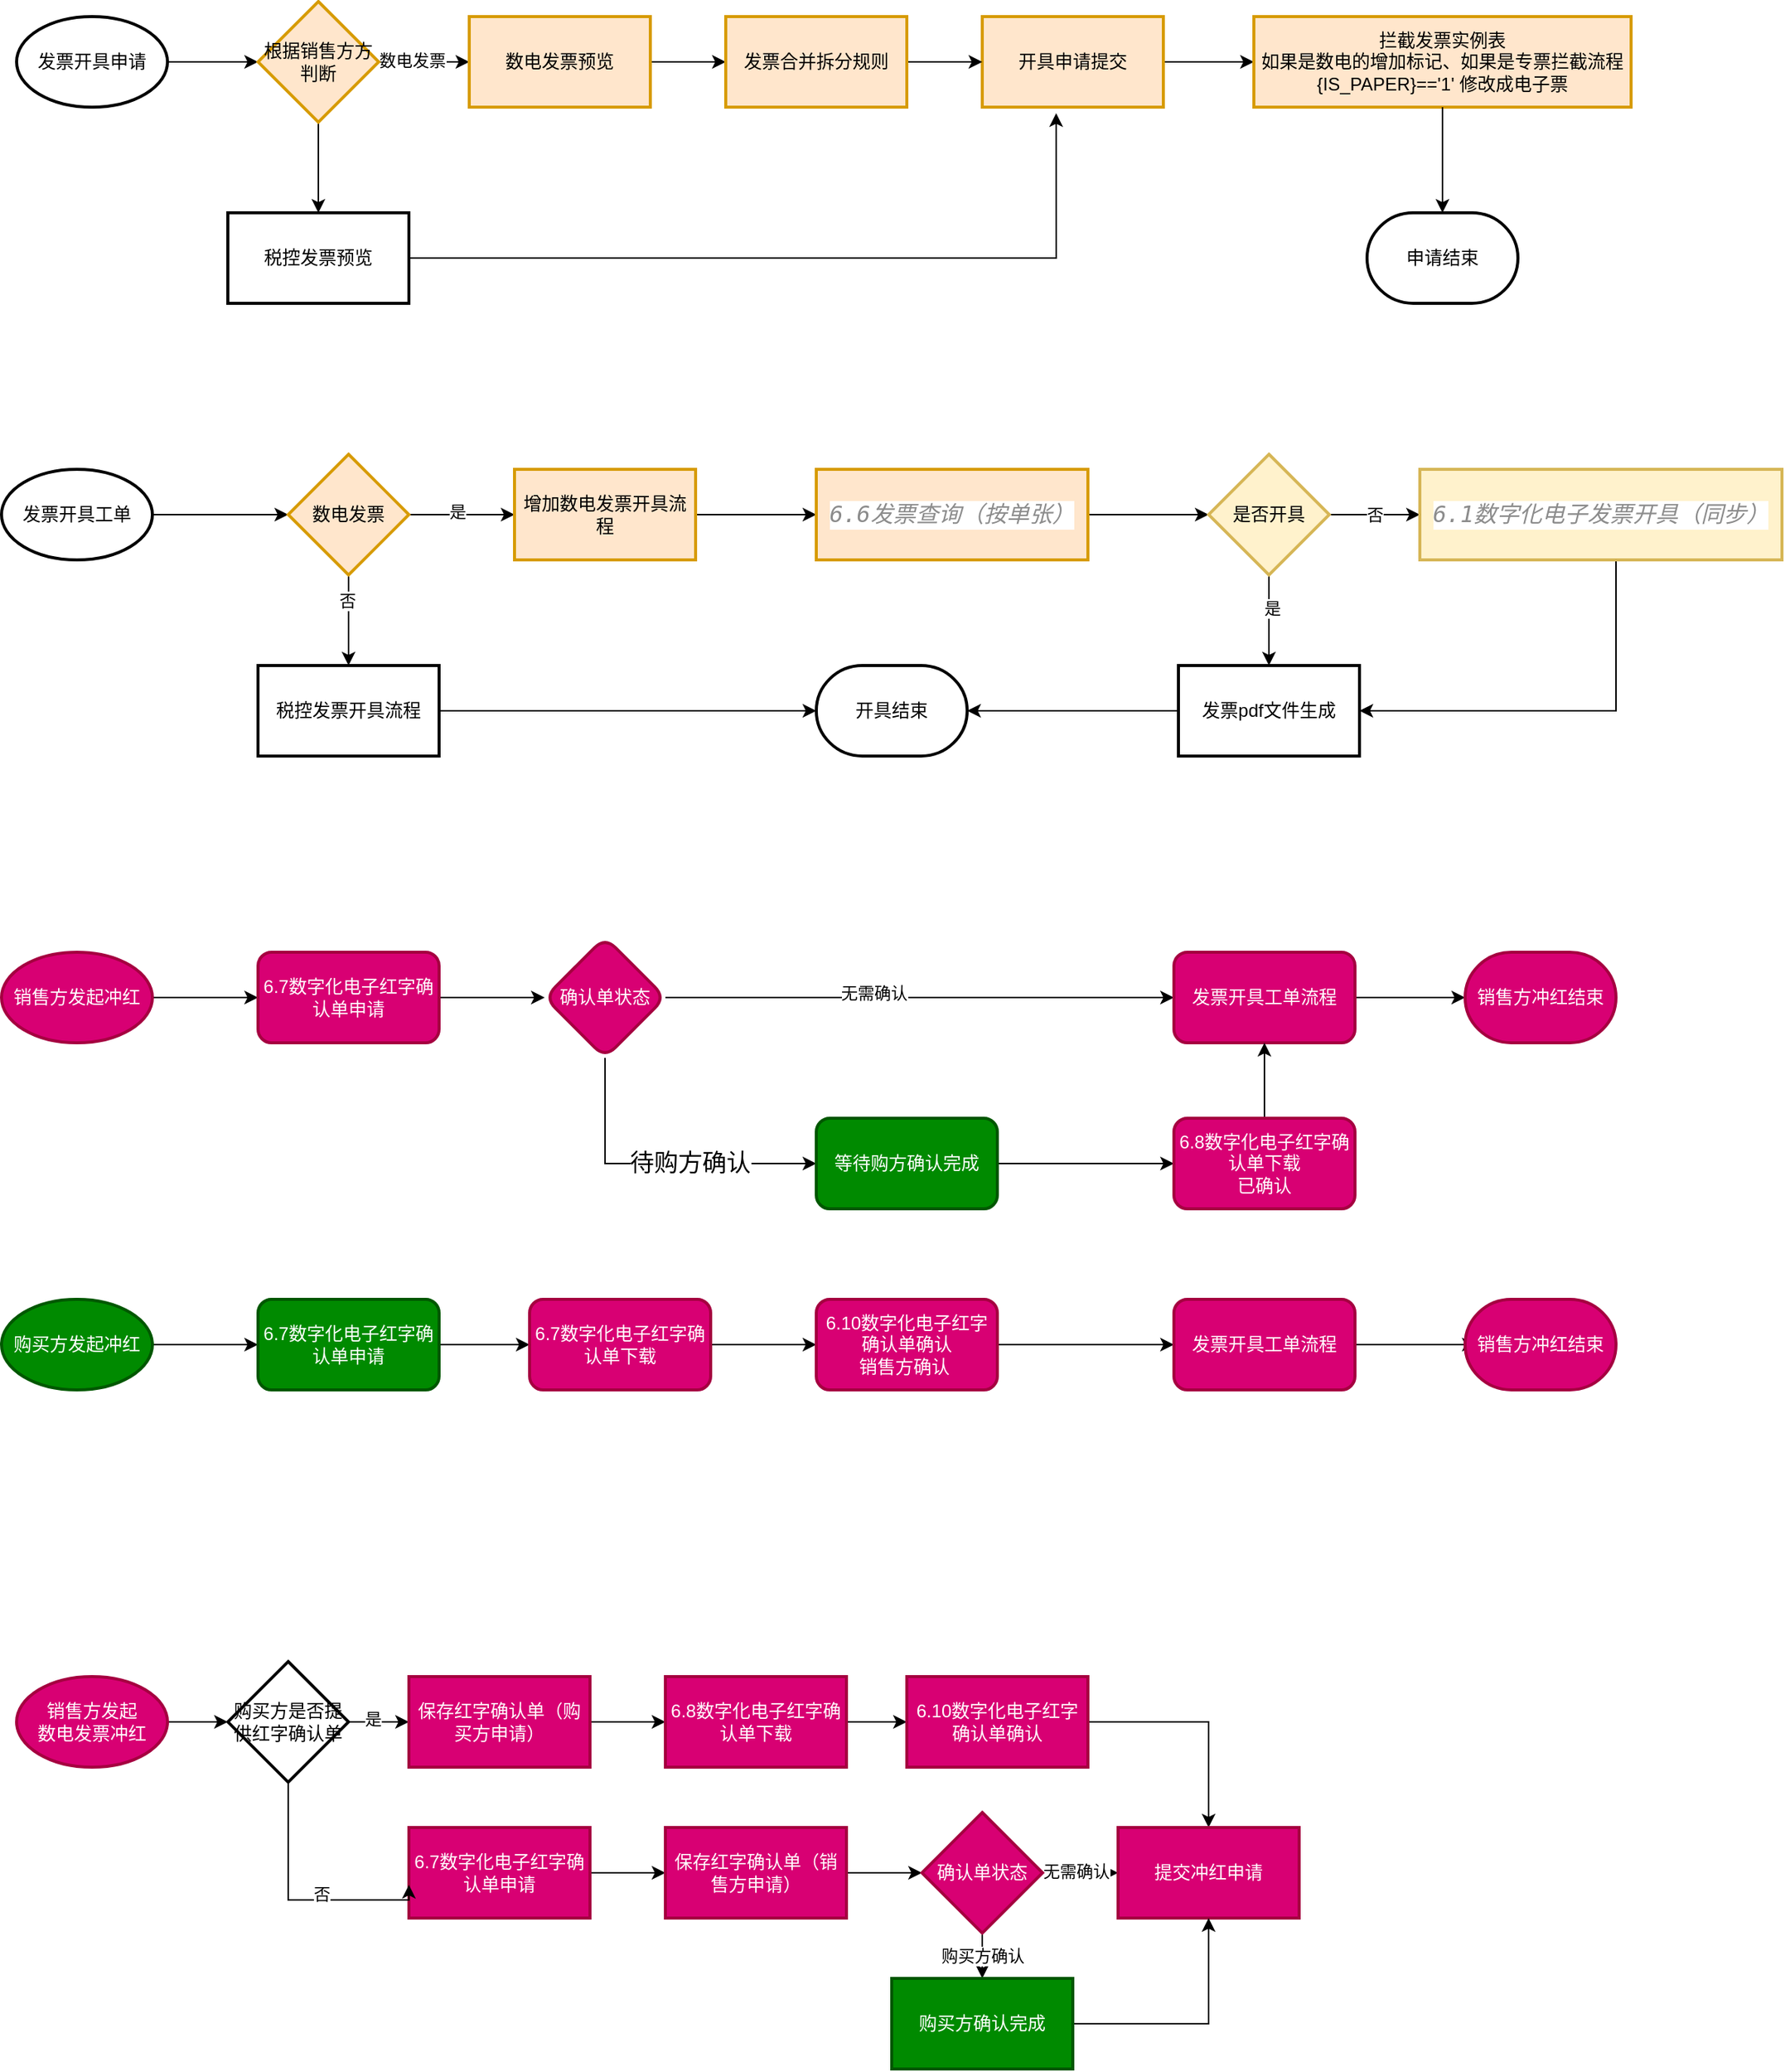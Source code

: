 <mxfile version="24.7.14">
  <diagram name="第 1 页" id="3UAAMPOmaUktBNUP9fB0">
    <mxGraphModel dx="1026" dy="605" grid="1" gridSize="10" guides="1" tooltips="1" connect="1" arrows="1" fold="1" page="1" pageScale="1" pageWidth="827" pageHeight="1169" math="0" shadow="0">
      <root>
        <mxCell id="0" />
        <mxCell id="1" parent="0" />
        <mxCell id="-Jz-nbpqpT1DS3PpgJbj-9" value="" style="edgeStyle=orthogonalEdgeStyle;rounded=0;orthogonalLoop=1;jettySize=auto;html=1;" parent="1" source="-Jz-nbpqpT1DS3PpgJbj-1" target="-Jz-nbpqpT1DS3PpgJbj-8" edge="1">
          <mxGeometry relative="1" as="geometry" />
        </mxCell>
        <mxCell id="-Jz-nbpqpT1DS3PpgJbj-1" value="发票开具申请" style="strokeWidth=2;html=1;shape=mxgraph.flowchart.start_1;whiteSpace=wrap;" parent="1" vertex="1">
          <mxGeometry x="60" y="200" width="100" height="60" as="geometry" />
        </mxCell>
        <mxCell id="-Jz-nbpqpT1DS3PpgJbj-11" value="" style="edgeStyle=orthogonalEdgeStyle;rounded=0;orthogonalLoop=1;jettySize=auto;html=1;" parent="1" source="-Jz-nbpqpT1DS3PpgJbj-8" target="-Jz-nbpqpT1DS3PpgJbj-10" edge="1">
          <mxGeometry relative="1" as="geometry" />
        </mxCell>
        <mxCell id="-Jz-nbpqpT1DS3PpgJbj-12" value="数电发票" style="edgeLabel;html=1;align=center;verticalAlign=middle;resizable=0;points=[];" parent="-Jz-nbpqpT1DS3PpgJbj-11" vertex="1" connectable="0">
          <mxGeometry x="-0.267" y="1" relative="1" as="geometry">
            <mxPoint as="offset" />
          </mxGeometry>
        </mxCell>
        <mxCell id="-Jz-nbpqpT1DS3PpgJbj-14" value="" style="edgeStyle=orthogonalEdgeStyle;rounded=0;orthogonalLoop=1;jettySize=auto;html=1;" parent="1" source="-Jz-nbpqpT1DS3PpgJbj-8" target="-Jz-nbpqpT1DS3PpgJbj-13" edge="1">
          <mxGeometry relative="1" as="geometry" />
        </mxCell>
        <mxCell id="-Jz-nbpqpT1DS3PpgJbj-8" value="根据销售方方判断" style="rhombus;whiteSpace=wrap;html=1;strokeWidth=2;fillColor=#ffe6cc;strokeColor=#d79b00;" parent="1" vertex="1">
          <mxGeometry x="220" y="190" width="80" height="80" as="geometry" />
        </mxCell>
        <mxCell id="-Jz-nbpqpT1DS3PpgJbj-57" value="" style="edgeStyle=orthogonalEdgeStyle;rounded=0;orthogonalLoop=1;jettySize=auto;html=1;" parent="1" source="-Jz-nbpqpT1DS3PpgJbj-10" target="-Jz-nbpqpT1DS3PpgJbj-56" edge="1">
          <mxGeometry relative="1" as="geometry" />
        </mxCell>
        <mxCell id="-Jz-nbpqpT1DS3PpgJbj-10" value="数电发票预览" style="whiteSpace=wrap;html=1;strokeWidth=2;fillColor=#ffe6cc;strokeColor=#d79b00;" parent="1" vertex="1">
          <mxGeometry x="360" y="200" width="120" height="60" as="geometry" />
        </mxCell>
        <mxCell id="-Jz-nbpqpT1DS3PpgJbj-13" value="税控发票预览" style="whiteSpace=wrap;html=1;strokeWidth=2;" parent="1" vertex="1">
          <mxGeometry x="200" y="330" width="120" height="60" as="geometry" />
        </mxCell>
        <mxCell id="-Jz-nbpqpT1DS3PpgJbj-18" value="" style="edgeStyle=orthogonalEdgeStyle;rounded=0;orthogonalLoop=1;jettySize=auto;html=1;" parent="1" source="-Jz-nbpqpT1DS3PpgJbj-15" target="-Jz-nbpqpT1DS3PpgJbj-17" edge="1">
          <mxGeometry relative="1" as="geometry" />
        </mxCell>
        <mxCell id="-Jz-nbpqpT1DS3PpgJbj-15" value="开具申请提交" style="whiteSpace=wrap;html=1;strokeWidth=2;fillColor=#ffe6cc;strokeColor=#d79b00;" parent="1" vertex="1">
          <mxGeometry x="700" y="200" width="120" height="60" as="geometry" />
        </mxCell>
        <mxCell id="-Jz-nbpqpT1DS3PpgJbj-17" value="拦截发票实例表&lt;div&gt;如果是数电的增加标记、如果是专票拦截流程{IS_PAPER}==&#39;1&#39; 修改成电子票&lt;/div&gt;" style="whiteSpace=wrap;html=1;strokeWidth=2;fillColor=#ffe6cc;strokeColor=#d79b00;" parent="1" vertex="1">
          <mxGeometry x="880" y="200" width="250" height="60" as="geometry" />
        </mxCell>
        <mxCell id="-Jz-nbpqpT1DS3PpgJbj-21" style="edgeStyle=orthogonalEdgeStyle;rounded=0;orthogonalLoop=1;jettySize=auto;html=1;entryX=0.408;entryY=1.067;entryDx=0;entryDy=0;entryPerimeter=0;" parent="1" source="-Jz-nbpqpT1DS3PpgJbj-13" target="-Jz-nbpqpT1DS3PpgJbj-15" edge="1">
          <mxGeometry relative="1" as="geometry" />
        </mxCell>
        <mxCell id="-Jz-nbpqpT1DS3PpgJbj-22" value="申请结束" style="strokeWidth=2;html=1;shape=mxgraph.flowchart.terminator;whiteSpace=wrap;" parent="1" vertex="1">
          <mxGeometry x="955" y="330" width="100" height="60" as="geometry" />
        </mxCell>
        <mxCell id="-Jz-nbpqpT1DS3PpgJbj-23" style="edgeStyle=orthogonalEdgeStyle;rounded=0;orthogonalLoop=1;jettySize=auto;html=1;entryX=0.5;entryY=0;entryDx=0;entryDy=0;entryPerimeter=0;" parent="1" source="-Jz-nbpqpT1DS3PpgJbj-17" target="-Jz-nbpqpT1DS3PpgJbj-22" edge="1">
          <mxGeometry relative="1" as="geometry" />
        </mxCell>
        <mxCell id="-Jz-nbpqpT1DS3PpgJbj-28" value="" style="edgeStyle=orthogonalEdgeStyle;rounded=0;orthogonalLoop=1;jettySize=auto;html=1;" parent="1" source="-Jz-nbpqpT1DS3PpgJbj-24" target="-Jz-nbpqpT1DS3PpgJbj-27" edge="1">
          <mxGeometry relative="1" as="geometry" />
        </mxCell>
        <mxCell id="-Jz-nbpqpT1DS3PpgJbj-24" value="发票开具工单" style="strokeWidth=2;html=1;shape=mxgraph.flowchart.start_1;whiteSpace=wrap;" parent="1" vertex="1">
          <mxGeometry x="50" y="500" width="100" height="60" as="geometry" />
        </mxCell>
        <mxCell id="-Jz-nbpqpT1DS3PpgJbj-30" value="" style="edgeStyle=orthogonalEdgeStyle;rounded=0;orthogonalLoop=1;jettySize=auto;html=1;" parent="1" source="-Jz-nbpqpT1DS3PpgJbj-27" target="-Jz-nbpqpT1DS3PpgJbj-29" edge="1">
          <mxGeometry relative="1" as="geometry" />
        </mxCell>
        <mxCell id="-Jz-nbpqpT1DS3PpgJbj-34" value="是" style="edgeLabel;html=1;align=center;verticalAlign=middle;resizable=0;points=[];" parent="-Jz-nbpqpT1DS3PpgJbj-30" vertex="1" connectable="0">
          <mxGeometry x="-0.086" y="2" relative="1" as="geometry">
            <mxPoint as="offset" />
          </mxGeometry>
        </mxCell>
        <mxCell id="-Jz-nbpqpT1DS3PpgJbj-33" value="" style="edgeStyle=orthogonalEdgeStyle;rounded=0;orthogonalLoop=1;jettySize=auto;html=1;" parent="1" source="-Jz-nbpqpT1DS3PpgJbj-27" target="-Jz-nbpqpT1DS3PpgJbj-32" edge="1">
          <mxGeometry relative="1" as="geometry" />
        </mxCell>
        <mxCell id="-Jz-nbpqpT1DS3PpgJbj-35" value="否" style="edgeLabel;html=1;align=center;verticalAlign=middle;resizable=0;points=[];" parent="-Jz-nbpqpT1DS3PpgJbj-33" vertex="1" connectable="0">
          <mxGeometry x="-0.45" y="-1" relative="1" as="geometry">
            <mxPoint as="offset" />
          </mxGeometry>
        </mxCell>
        <mxCell id="-Jz-nbpqpT1DS3PpgJbj-27" value="数电发票" style="rhombus;whiteSpace=wrap;html=1;strokeWidth=2;fillColor=#ffe6cc;strokeColor=#d79b00;" parent="1" vertex="1">
          <mxGeometry x="240" y="490" width="80" height="80" as="geometry" />
        </mxCell>
        <mxCell id="-Jz-nbpqpT1DS3PpgJbj-37" value="" style="edgeStyle=orthogonalEdgeStyle;rounded=0;orthogonalLoop=1;jettySize=auto;html=1;" parent="1" source="-Jz-nbpqpT1DS3PpgJbj-29" target="-Jz-nbpqpT1DS3PpgJbj-36" edge="1">
          <mxGeometry relative="1" as="geometry" />
        </mxCell>
        <mxCell id="-Jz-nbpqpT1DS3PpgJbj-29" value="增加数电发票开具流程" style="whiteSpace=wrap;html=1;strokeWidth=2;fillColor=#ffe6cc;strokeColor=#d79b00;" parent="1" vertex="1">
          <mxGeometry x="390" y="500" width="120" height="60" as="geometry" />
        </mxCell>
        <mxCell id="-Jz-nbpqpT1DS3PpgJbj-32" value="税控发票开具流程" style="whiteSpace=wrap;html=1;strokeWidth=2;" parent="1" vertex="1">
          <mxGeometry x="220" y="630" width="120" height="60" as="geometry" />
        </mxCell>
        <mxCell id="-Jz-nbpqpT1DS3PpgJbj-41" value="" style="edgeStyle=orthogonalEdgeStyle;rounded=0;orthogonalLoop=1;jettySize=auto;html=1;" parent="1" source="-Jz-nbpqpT1DS3PpgJbj-36" target="-Jz-nbpqpT1DS3PpgJbj-40" edge="1">
          <mxGeometry relative="1" as="geometry" />
        </mxCell>
        <mxCell id="-Jz-nbpqpT1DS3PpgJbj-36" value="&lt;div style=&quot;background-color:#ffffff;color:#080808&quot;&gt;&lt;pre style=&quot;font-family:&#39;JetBrains Mono&#39;,monospace;font-size:11.3pt;&quot;&gt;&lt;span style=&quot;color:#8c8c8c;font-style:italic;&quot;&gt;6.6&lt;/span&gt;&lt;span style=&quot;color:#8c8c8c;font-style:italic;font-family:&#39;Menlo-Regular&#39;,monospace;&quot;&gt;发票查询（按单张）&lt;/span&gt;&lt;/pre&gt;&lt;/div&gt;" style="whiteSpace=wrap;html=1;strokeWidth=2;fillColor=#ffe6cc;strokeColor=#d79b00;" parent="1" vertex="1">
          <mxGeometry x="590" y="500" width="180" height="60" as="geometry" />
        </mxCell>
        <mxCell id="-Jz-nbpqpT1DS3PpgJbj-43" value="" style="edgeStyle=orthogonalEdgeStyle;rounded=0;orthogonalLoop=1;jettySize=auto;html=1;" parent="1" source="-Jz-nbpqpT1DS3PpgJbj-40" target="-Jz-nbpqpT1DS3PpgJbj-42" edge="1">
          <mxGeometry relative="1" as="geometry" />
        </mxCell>
        <mxCell id="-Jz-nbpqpT1DS3PpgJbj-44" value="否" style="edgeLabel;html=1;align=center;verticalAlign=middle;resizable=0;points=[];" parent="-Jz-nbpqpT1DS3PpgJbj-43" vertex="1" connectable="0">
          <mxGeometry relative="1" as="geometry">
            <mxPoint as="offset" />
          </mxGeometry>
        </mxCell>
        <mxCell id="-Jz-nbpqpT1DS3PpgJbj-50" value="" style="edgeStyle=orthogonalEdgeStyle;rounded=0;orthogonalLoop=1;jettySize=auto;html=1;" parent="1" source="-Jz-nbpqpT1DS3PpgJbj-40" target="-Jz-nbpqpT1DS3PpgJbj-48" edge="1">
          <mxGeometry relative="1" as="geometry" />
        </mxCell>
        <mxCell id="SmkMkKPDx234Q4cf2KP6-1" value="是" style="edgeLabel;html=1;align=center;verticalAlign=middle;resizable=0;points=[];" parent="-Jz-nbpqpT1DS3PpgJbj-50" vertex="1" connectable="0">
          <mxGeometry x="-0.267" y="2" relative="1" as="geometry">
            <mxPoint as="offset" />
          </mxGeometry>
        </mxCell>
        <mxCell id="-Jz-nbpqpT1DS3PpgJbj-40" value="是否开具" style="rhombus;whiteSpace=wrap;html=1;strokeWidth=2;fillColor=#fff2cc;strokeColor=#d6b656;" parent="1" vertex="1">
          <mxGeometry x="850" y="490" width="80" height="80" as="geometry" />
        </mxCell>
        <mxCell id="-Jz-nbpqpT1DS3PpgJbj-51" style="edgeStyle=orthogonalEdgeStyle;rounded=0;orthogonalLoop=1;jettySize=auto;html=1;entryX=1;entryY=0.5;entryDx=0;entryDy=0;" parent="1" source="-Jz-nbpqpT1DS3PpgJbj-42" target="-Jz-nbpqpT1DS3PpgJbj-48" edge="1">
          <mxGeometry relative="1" as="geometry">
            <Array as="points">
              <mxPoint x="1120" y="660" />
            </Array>
          </mxGeometry>
        </mxCell>
        <mxCell id="-Jz-nbpqpT1DS3PpgJbj-42" value="&lt;div style=&quot;background-color:#ffffff;color:#080808&quot;&gt;&lt;pre style=&quot;font-family:&#39;JetBrains Mono&#39;,monospace;font-size:11.3pt;&quot;&gt;&lt;span style=&quot;color:#8c8c8c;font-style:italic;&quot;&gt;6.1&lt;/span&gt;&lt;span style=&quot;color:#8c8c8c;font-style:italic;font-family:&#39;Menlo-Regular&#39;,monospace;&quot;&gt;数字化电子发票开具（同步）&lt;/span&gt;&lt;/pre&gt;&lt;/div&gt;" style="whiteSpace=wrap;html=1;strokeWidth=2;fillColor=#fff2cc;strokeColor=#d6b656;" parent="1" vertex="1">
          <mxGeometry x="990" y="500" width="240" height="60" as="geometry" />
        </mxCell>
        <mxCell id="-Jz-nbpqpT1DS3PpgJbj-53" value="" style="edgeStyle=orthogonalEdgeStyle;rounded=0;orthogonalLoop=1;jettySize=auto;html=1;" parent="1" source="-Jz-nbpqpT1DS3PpgJbj-48" target="-Jz-nbpqpT1DS3PpgJbj-52" edge="1">
          <mxGeometry relative="1" as="geometry" />
        </mxCell>
        <mxCell id="-Jz-nbpqpT1DS3PpgJbj-48" value="发票pdf文件生成" style="whiteSpace=wrap;html=1;strokeWidth=2;" parent="1" vertex="1">
          <mxGeometry x="830" y="630" width="120" height="60" as="geometry" />
        </mxCell>
        <mxCell id="-Jz-nbpqpT1DS3PpgJbj-52" value="开具结束" style="strokeWidth=2;html=1;shape=mxgraph.flowchart.terminator;whiteSpace=wrap;" parent="1" vertex="1">
          <mxGeometry x="590" y="630" width="100" height="60" as="geometry" />
        </mxCell>
        <mxCell id="-Jz-nbpqpT1DS3PpgJbj-54" style="edgeStyle=orthogonalEdgeStyle;rounded=0;orthogonalLoop=1;jettySize=auto;html=1;entryX=0;entryY=0.5;entryDx=0;entryDy=0;entryPerimeter=0;" parent="1" source="-Jz-nbpqpT1DS3PpgJbj-32" target="-Jz-nbpqpT1DS3PpgJbj-52" edge="1">
          <mxGeometry relative="1" as="geometry" />
        </mxCell>
        <mxCell id="-Jz-nbpqpT1DS3PpgJbj-58" value="" style="edgeStyle=orthogonalEdgeStyle;rounded=0;orthogonalLoop=1;jettySize=auto;html=1;" parent="1" source="-Jz-nbpqpT1DS3PpgJbj-56" target="-Jz-nbpqpT1DS3PpgJbj-15" edge="1">
          <mxGeometry relative="1" as="geometry" />
        </mxCell>
        <mxCell id="-Jz-nbpqpT1DS3PpgJbj-56" value="发票合并拆分规则" style="whiteSpace=wrap;html=1;fillColor=#ffe6cc;strokeColor=#d79b00;strokeWidth=2;" parent="1" vertex="1">
          <mxGeometry x="530" y="200" width="120" height="60" as="geometry" />
        </mxCell>
        <mxCell id="nVx7t4qCiavf7SBLXbq6-3" value="" style="edgeStyle=orthogonalEdgeStyle;rounded=0;orthogonalLoop=1;jettySize=auto;html=1;" edge="1" parent="1" source="nVx7t4qCiavf7SBLXbq6-1" target="nVx7t4qCiavf7SBLXbq6-2">
          <mxGeometry relative="1" as="geometry" />
        </mxCell>
        <mxCell id="nVx7t4qCiavf7SBLXbq6-1" value="销售方发起冲红" style="strokeWidth=2;html=1;shape=mxgraph.flowchart.start_1;whiteSpace=wrap;fillColor=#d80073;fontColor=#ffffff;strokeColor=#A50040;" vertex="1" parent="1">
          <mxGeometry x="50" y="820" width="100" height="60" as="geometry" />
        </mxCell>
        <mxCell id="nVx7t4qCiavf7SBLXbq6-5" value="" style="edgeStyle=orthogonalEdgeStyle;rounded=0;orthogonalLoop=1;jettySize=auto;html=1;" edge="1" parent="1" source="nVx7t4qCiavf7SBLXbq6-2" target="nVx7t4qCiavf7SBLXbq6-4">
          <mxGeometry relative="1" as="geometry" />
        </mxCell>
        <mxCell id="nVx7t4qCiavf7SBLXbq6-2" value="6.7数字化电子红字确认单申请" style="rounded=1;whiteSpace=wrap;html=1;strokeWidth=2;fillColor=#d80073;strokeColor=#A50040;fontColor=#ffffff;" vertex="1" parent="1">
          <mxGeometry x="220" y="820" width="120" height="60" as="geometry" />
        </mxCell>
        <mxCell id="nVx7t4qCiavf7SBLXbq6-10" value="" style="edgeStyle=orthogonalEdgeStyle;rounded=0;orthogonalLoop=1;jettySize=auto;html=1;entryX=0;entryY=0.5;entryDx=0;entryDy=0;" edge="1" parent="1" source="nVx7t4qCiavf7SBLXbq6-4" target="nVx7t4qCiavf7SBLXbq6-9">
          <mxGeometry relative="1" as="geometry">
            <Array as="points">
              <mxPoint x="450" y="960" />
            </Array>
          </mxGeometry>
        </mxCell>
        <mxCell id="nVx7t4qCiavf7SBLXbq6-11" value="&lt;p style=&quot;margin: 0pt 0pt 0.0pt; text-align: justify; font-family: Calibri; font-size: 12pt; text-wrap: wrap;&quot; class=&quot;MsoNormal&quot;&gt;&lt;br&gt;&lt;/p&gt;" style="edgeLabel;html=1;align=center;verticalAlign=middle;resizable=0;points=[];" vertex="1" connectable="0" parent="nVx7t4qCiavf7SBLXbq6-10">
          <mxGeometry x="-0.267" y="-1" relative="1" as="geometry">
            <mxPoint as="offset" />
          </mxGeometry>
        </mxCell>
        <mxCell id="nVx7t4qCiavf7SBLXbq6-12" value="&lt;p class=&quot;MsoNormal&quot;&gt;&lt;font face=&quot;宋体&quot;&gt;&lt;span style=&quot;font-size: 16px;&quot;&gt;待购方确认&lt;/span&gt;&lt;/font&gt;&lt;/p&gt;" style="edgeLabel;html=1;align=center;verticalAlign=middle;resizable=0;points=[];" vertex="1" connectable="0" parent="nVx7t4qCiavf7SBLXbq6-10">
          <mxGeometry x="0.2" y="1" relative="1" as="geometry">
            <mxPoint as="offset" />
          </mxGeometry>
        </mxCell>
        <mxCell id="nVx7t4qCiavf7SBLXbq6-13" value="" style="edgeStyle=orthogonalEdgeStyle;rounded=0;orthogonalLoop=1;jettySize=auto;html=1;" edge="1" parent="1" source="nVx7t4qCiavf7SBLXbq6-4" target="nVx7t4qCiavf7SBLXbq6-6">
          <mxGeometry relative="1" as="geometry" />
        </mxCell>
        <mxCell id="nVx7t4qCiavf7SBLXbq6-14" value="无需确认" style="edgeLabel;html=1;align=center;verticalAlign=middle;resizable=0;points=[];" vertex="1" connectable="0" parent="nVx7t4qCiavf7SBLXbq6-13">
          <mxGeometry x="-0.182" y="3" relative="1" as="geometry">
            <mxPoint as="offset" />
          </mxGeometry>
        </mxCell>
        <mxCell id="nVx7t4qCiavf7SBLXbq6-4" value="确认单状态" style="rhombus;whiteSpace=wrap;html=1;rounded=1;strokeWidth=2;fillColor=#d80073;strokeColor=#A50040;fontColor=#ffffff;" vertex="1" parent="1">
          <mxGeometry x="410" y="810" width="80" height="80" as="geometry" />
        </mxCell>
        <mxCell id="nVx7t4qCiavf7SBLXbq6-19" value="" style="edgeStyle=orthogonalEdgeStyle;rounded=0;orthogonalLoop=1;jettySize=auto;html=1;" edge="1" parent="1" source="nVx7t4qCiavf7SBLXbq6-6" target="nVx7t4qCiavf7SBLXbq6-17">
          <mxGeometry relative="1" as="geometry" />
        </mxCell>
        <mxCell id="nVx7t4qCiavf7SBLXbq6-6" value="发票开具工单流程" style="whiteSpace=wrap;html=1;rounded=1;strokeWidth=2;fillColor=#d80073;strokeColor=#A50040;fontColor=#ffffff;" vertex="1" parent="1">
          <mxGeometry x="827" y="820" width="120" height="60" as="geometry" />
        </mxCell>
        <mxCell id="nVx7t4qCiavf7SBLXbq6-16" value="" style="edgeStyle=orthogonalEdgeStyle;rounded=0;orthogonalLoop=1;jettySize=auto;html=1;" edge="1" parent="1" source="nVx7t4qCiavf7SBLXbq6-9" target="nVx7t4qCiavf7SBLXbq6-15">
          <mxGeometry relative="1" as="geometry" />
        </mxCell>
        <mxCell id="nVx7t4qCiavf7SBLXbq6-9" value="等待购方确认完成" style="whiteSpace=wrap;html=1;rounded=1;strokeWidth=2;fillColor=#008a00;strokeColor=#005700;fontColor=#ffffff;" vertex="1" parent="1">
          <mxGeometry x="590" y="930" width="120" height="60" as="geometry" />
        </mxCell>
        <mxCell id="nVx7t4qCiavf7SBLXbq6-20" value="" style="edgeStyle=orthogonalEdgeStyle;rounded=0;orthogonalLoop=1;jettySize=auto;html=1;" edge="1" parent="1" source="nVx7t4qCiavf7SBLXbq6-15" target="nVx7t4qCiavf7SBLXbq6-6">
          <mxGeometry relative="1" as="geometry" />
        </mxCell>
        <mxCell id="nVx7t4qCiavf7SBLXbq6-15" value="6.8数字化电子红字确认单下载&lt;br&gt;已确认" style="whiteSpace=wrap;html=1;rounded=1;strokeWidth=2;fillColor=#d80073;strokeColor=#A50040;fontColor=#ffffff;" vertex="1" parent="1">
          <mxGeometry x="827" y="930" width="120" height="60" as="geometry" />
        </mxCell>
        <mxCell id="nVx7t4qCiavf7SBLXbq6-17" value="销售方冲红结束" style="strokeWidth=2;html=1;shape=mxgraph.flowchart.terminator;whiteSpace=wrap;fillColor=#d80073;fontColor=#ffffff;strokeColor=#A50040;" vertex="1" parent="1">
          <mxGeometry x="1020" y="820" width="100" height="60" as="geometry" />
        </mxCell>
        <mxCell id="nVx7t4qCiavf7SBLXbq6-23" value="" style="edgeStyle=orthogonalEdgeStyle;rounded=0;orthogonalLoop=1;jettySize=auto;html=1;" edge="1" parent="1" source="nVx7t4qCiavf7SBLXbq6-21">
          <mxGeometry relative="1" as="geometry">
            <mxPoint x="220" y="1080" as="targetPoint" />
          </mxGeometry>
        </mxCell>
        <mxCell id="nVx7t4qCiavf7SBLXbq6-21" value="购买方发起冲红" style="strokeWidth=2;html=1;shape=mxgraph.flowchart.start_1;whiteSpace=wrap;fillColor=#008a00;strokeColor=#005700;fontColor=#ffffff;" vertex="1" parent="1">
          <mxGeometry x="50" y="1050" width="100" height="60" as="geometry" />
        </mxCell>
        <mxCell id="nVx7t4qCiavf7SBLXbq6-26" value="" style="edgeStyle=orthogonalEdgeStyle;rounded=0;orthogonalLoop=1;jettySize=auto;html=1;" edge="1" parent="1" source="nVx7t4qCiavf7SBLXbq6-24" target="nVx7t4qCiavf7SBLXbq6-25">
          <mxGeometry relative="1" as="geometry" />
        </mxCell>
        <mxCell id="nVx7t4qCiavf7SBLXbq6-24" value="6.7数字化电子红字确认单申请" style="rounded=1;whiteSpace=wrap;html=1;strokeWidth=2;fillColor=#008a00;strokeColor=#005700;fontColor=#ffffff;" vertex="1" parent="1">
          <mxGeometry x="220" y="1050" width="120" height="60" as="geometry" />
        </mxCell>
        <mxCell id="nVx7t4qCiavf7SBLXbq6-28" value="" style="edgeStyle=orthogonalEdgeStyle;rounded=0;orthogonalLoop=1;jettySize=auto;html=1;" edge="1" parent="1" source="nVx7t4qCiavf7SBLXbq6-25" target="nVx7t4qCiavf7SBLXbq6-27">
          <mxGeometry relative="1" as="geometry" />
        </mxCell>
        <mxCell id="nVx7t4qCiavf7SBLXbq6-25" value="6.7数字化电子红字确认单下载" style="whiteSpace=wrap;html=1;fillColor=#d80073;strokeColor=#A50040;rounded=1;strokeWidth=2;fontColor=#ffffff;" vertex="1" parent="1">
          <mxGeometry x="400" y="1050" width="120" height="60" as="geometry" />
        </mxCell>
        <mxCell id="nVx7t4qCiavf7SBLXbq6-30" value="" style="edgeStyle=orthogonalEdgeStyle;rounded=0;orthogonalLoop=1;jettySize=auto;html=1;" edge="1" parent="1" source="nVx7t4qCiavf7SBLXbq6-27" target="nVx7t4qCiavf7SBLXbq6-29">
          <mxGeometry relative="1" as="geometry" />
        </mxCell>
        <mxCell id="nVx7t4qCiavf7SBLXbq6-27" value="6.10数字化电子红字确认单确认&lt;br&gt;销售方确认&amp;nbsp;" style="whiteSpace=wrap;html=1;fillColor=#d80073;strokeColor=#A50040;fontColor=#ffffff;rounded=1;strokeWidth=2;" vertex="1" parent="1">
          <mxGeometry x="590" y="1050" width="120" height="60" as="geometry" />
        </mxCell>
        <mxCell id="nVx7t4qCiavf7SBLXbq6-32" value="" style="edgeStyle=orthogonalEdgeStyle;rounded=0;orthogonalLoop=1;jettySize=auto;html=1;" edge="1" parent="1" source="nVx7t4qCiavf7SBLXbq6-29">
          <mxGeometry relative="1" as="geometry">
            <mxPoint x="1027" y="1080" as="targetPoint" />
          </mxGeometry>
        </mxCell>
        <mxCell id="nVx7t4qCiavf7SBLXbq6-29" value="发票开具工单流程" style="whiteSpace=wrap;html=1;fillColor=#d80073;strokeColor=#A50040;fontColor=#ffffff;rounded=1;strokeWidth=2;" vertex="1" parent="1">
          <mxGeometry x="827" y="1050" width="120" height="60" as="geometry" />
        </mxCell>
        <mxCell id="nVx7t4qCiavf7SBLXbq6-33" value="销售方冲红结束" style="strokeWidth=2;html=1;shape=mxgraph.flowchart.terminator;whiteSpace=wrap;fillColor=#d80073;fontColor=#ffffff;strokeColor=#A50040;" vertex="1" parent="1">
          <mxGeometry x="1020" y="1050" width="100" height="60" as="geometry" />
        </mxCell>
        <mxCell id="nVx7t4qCiavf7SBLXbq6-36" value="" style="edgeStyle=orthogonalEdgeStyle;rounded=0;orthogonalLoop=1;jettySize=auto;html=1;" edge="1" parent="1" source="nVx7t4qCiavf7SBLXbq6-34" target="nVx7t4qCiavf7SBLXbq6-35">
          <mxGeometry relative="1" as="geometry" />
        </mxCell>
        <mxCell id="nVx7t4qCiavf7SBLXbq6-34" value="销售方发起&lt;br&gt;数电发票冲红" style="strokeWidth=2;html=1;shape=mxgraph.flowchart.start_1;whiteSpace=wrap;fillColor=#d80073;fontColor=#ffffff;strokeColor=#A50040;" vertex="1" parent="1">
          <mxGeometry x="60" y="1300" width="100" height="60" as="geometry" />
        </mxCell>
        <mxCell id="nVx7t4qCiavf7SBLXbq6-38" value="" style="edgeStyle=orthogonalEdgeStyle;rounded=0;orthogonalLoop=1;jettySize=auto;html=1;" edge="1" parent="1" source="nVx7t4qCiavf7SBLXbq6-35" target="nVx7t4qCiavf7SBLXbq6-37">
          <mxGeometry relative="1" as="geometry" />
        </mxCell>
        <mxCell id="nVx7t4qCiavf7SBLXbq6-39" value="是" style="edgeLabel;html=1;align=center;verticalAlign=middle;resizable=0;points=[];" vertex="1" connectable="0" parent="nVx7t4qCiavf7SBLXbq6-38">
          <mxGeometry x="-0.233" y="2" relative="1" as="geometry">
            <mxPoint as="offset" />
          </mxGeometry>
        </mxCell>
        <mxCell id="nVx7t4qCiavf7SBLXbq6-35" value="购买方是否提供红字确认单" style="rhombus;whiteSpace=wrap;html=1;strokeWidth=2;" vertex="1" parent="1">
          <mxGeometry x="200" y="1290" width="80" height="80" as="geometry" />
        </mxCell>
        <mxCell id="nVx7t4qCiavf7SBLXbq6-50" value="" style="edgeStyle=orthogonalEdgeStyle;rounded=0;orthogonalLoop=1;jettySize=auto;html=1;" edge="1" parent="1" source="nVx7t4qCiavf7SBLXbq6-37" target="nVx7t4qCiavf7SBLXbq6-49">
          <mxGeometry relative="1" as="geometry" />
        </mxCell>
        <mxCell id="nVx7t4qCiavf7SBLXbq6-37" value="保存红字确认单（购买方申请）" style="whiteSpace=wrap;html=1;strokeWidth=2;fillColor=#d80073;fontColor=#ffffff;strokeColor=#A50040;" vertex="1" parent="1">
          <mxGeometry x="320" y="1300" width="120" height="60" as="geometry" />
        </mxCell>
        <mxCell id="nVx7t4qCiavf7SBLXbq6-45" value="" style="edgeStyle=orthogonalEdgeStyle;rounded=0;orthogonalLoop=1;jettySize=auto;html=1;" edge="1" parent="1" source="nVx7t4qCiavf7SBLXbq6-40" target="nVx7t4qCiavf7SBLXbq6-44">
          <mxGeometry relative="1" as="geometry" />
        </mxCell>
        <mxCell id="nVx7t4qCiavf7SBLXbq6-40" value="6.7数字化电子红字确认单申请" style="whiteSpace=wrap;html=1;strokeWidth=2;fillColor=#d80073;fontColor=#ffffff;strokeColor=#A50040;" vertex="1" parent="1">
          <mxGeometry x="320" y="1400" width="120" height="60" as="geometry" />
        </mxCell>
        <mxCell id="nVx7t4qCiavf7SBLXbq6-42" style="edgeStyle=orthogonalEdgeStyle;rounded=0;orthogonalLoop=1;jettySize=auto;html=1;entryX=0;entryY=0.633;entryDx=0;entryDy=0;entryPerimeter=0;" edge="1" parent="1" source="nVx7t4qCiavf7SBLXbq6-35" target="nVx7t4qCiavf7SBLXbq6-40">
          <mxGeometry relative="1" as="geometry">
            <Array as="points">
              <mxPoint x="240" y="1448" />
            </Array>
          </mxGeometry>
        </mxCell>
        <mxCell id="nVx7t4qCiavf7SBLXbq6-43" value="否" style="edgeLabel;html=1;align=center;verticalAlign=middle;resizable=0;points=[];" vertex="1" connectable="0" parent="nVx7t4qCiavf7SBLXbq6-42">
          <mxGeometry x="0.191" y="4" relative="1" as="geometry">
            <mxPoint as="offset" />
          </mxGeometry>
        </mxCell>
        <mxCell id="nVx7t4qCiavf7SBLXbq6-56" value="" style="edgeStyle=orthogonalEdgeStyle;rounded=0;orthogonalLoop=1;jettySize=auto;html=1;" edge="1" parent="1" source="nVx7t4qCiavf7SBLXbq6-44" target="nVx7t4qCiavf7SBLXbq6-55">
          <mxGeometry relative="1" as="geometry" />
        </mxCell>
        <mxCell id="nVx7t4qCiavf7SBLXbq6-44" value="保存红字确认单（销售方申请）" style="whiteSpace=wrap;html=1;strokeWidth=2;fillColor=#d80073;fontColor=#ffffff;strokeColor=#A50040;" vertex="1" parent="1">
          <mxGeometry x="490" y="1400" width="120" height="60" as="geometry" />
        </mxCell>
        <mxCell id="nVx7t4qCiavf7SBLXbq6-52" value="" style="edgeStyle=orthogonalEdgeStyle;rounded=0;orthogonalLoop=1;jettySize=auto;html=1;" edge="1" parent="1" source="nVx7t4qCiavf7SBLXbq6-49" target="nVx7t4qCiavf7SBLXbq6-51">
          <mxGeometry relative="1" as="geometry" />
        </mxCell>
        <mxCell id="nVx7t4qCiavf7SBLXbq6-49" value="6.8数字化电子红字确认单下载" style="whiteSpace=wrap;html=1;strokeWidth=2;fillColor=#d80073;fontColor=#ffffff;strokeColor=#A50040;" vertex="1" parent="1">
          <mxGeometry x="490" y="1300" width="120" height="60" as="geometry" />
        </mxCell>
        <mxCell id="nVx7t4qCiavf7SBLXbq6-60" style="edgeStyle=orthogonalEdgeStyle;rounded=0;orthogonalLoop=1;jettySize=auto;html=1;entryX=0.5;entryY=0;entryDx=0;entryDy=0;" edge="1" parent="1" source="nVx7t4qCiavf7SBLXbq6-51" target="nVx7t4qCiavf7SBLXbq6-57">
          <mxGeometry relative="1" as="geometry" />
        </mxCell>
        <mxCell id="nVx7t4qCiavf7SBLXbq6-51" value="6.10数字化电子红字确认单确认" style="whiteSpace=wrap;html=1;strokeWidth=2;fillColor=#d80073;fontColor=#ffffff;strokeColor=#A50040;" vertex="1" parent="1">
          <mxGeometry x="650" y="1300" width="120" height="60" as="geometry" />
        </mxCell>
        <mxCell id="nVx7t4qCiavf7SBLXbq6-58" value="" style="edgeStyle=orthogonalEdgeStyle;rounded=0;orthogonalLoop=1;jettySize=auto;html=1;" edge="1" parent="1" source="nVx7t4qCiavf7SBLXbq6-55" target="nVx7t4qCiavf7SBLXbq6-57">
          <mxGeometry relative="1" as="geometry" />
        </mxCell>
        <mxCell id="nVx7t4qCiavf7SBLXbq6-59" value="无需确认" style="edgeLabel;html=1;align=center;verticalAlign=middle;resizable=0;points=[];" vertex="1" connectable="0" parent="nVx7t4qCiavf7SBLXbq6-58">
          <mxGeometry x="-0.12" y="1" relative="1" as="geometry">
            <mxPoint as="offset" />
          </mxGeometry>
        </mxCell>
        <mxCell id="nVx7t4qCiavf7SBLXbq6-62" value="购买方确认" style="edgeStyle=orthogonalEdgeStyle;rounded=0;orthogonalLoop=1;jettySize=auto;html=1;" edge="1" parent="1" source="nVx7t4qCiavf7SBLXbq6-55" target="nVx7t4qCiavf7SBLXbq6-61">
          <mxGeometry relative="1" as="geometry" />
        </mxCell>
        <mxCell id="nVx7t4qCiavf7SBLXbq6-55" value="确认单状态" style="rhombus;whiteSpace=wrap;html=1;strokeWidth=2;fillColor=#d80073;fontColor=#ffffff;strokeColor=#A50040;" vertex="1" parent="1">
          <mxGeometry x="660" y="1390" width="80" height="80" as="geometry" />
        </mxCell>
        <mxCell id="nVx7t4qCiavf7SBLXbq6-57" value="提交冲红申请" style="whiteSpace=wrap;html=1;strokeWidth=2;fillColor=#d80073;fontColor=#ffffff;strokeColor=#A50040;" vertex="1" parent="1">
          <mxGeometry x="790" y="1400" width="120" height="60" as="geometry" />
        </mxCell>
        <mxCell id="nVx7t4qCiavf7SBLXbq6-63" style="edgeStyle=orthogonalEdgeStyle;rounded=0;orthogonalLoop=1;jettySize=auto;html=1;entryX=0.5;entryY=1;entryDx=0;entryDy=0;" edge="1" parent="1" source="nVx7t4qCiavf7SBLXbq6-61" target="nVx7t4qCiavf7SBLXbq6-57">
          <mxGeometry relative="1" as="geometry" />
        </mxCell>
        <mxCell id="nVx7t4qCiavf7SBLXbq6-61" value="购买方确认完成" style="whiteSpace=wrap;html=1;strokeWidth=2;fillColor=#008a00;fontColor=#ffffff;strokeColor=#005700;" vertex="1" parent="1">
          <mxGeometry x="640" y="1500" width="120" height="60" as="geometry" />
        </mxCell>
      </root>
    </mxGraphModel>
  </diagram>
</mxfile>

